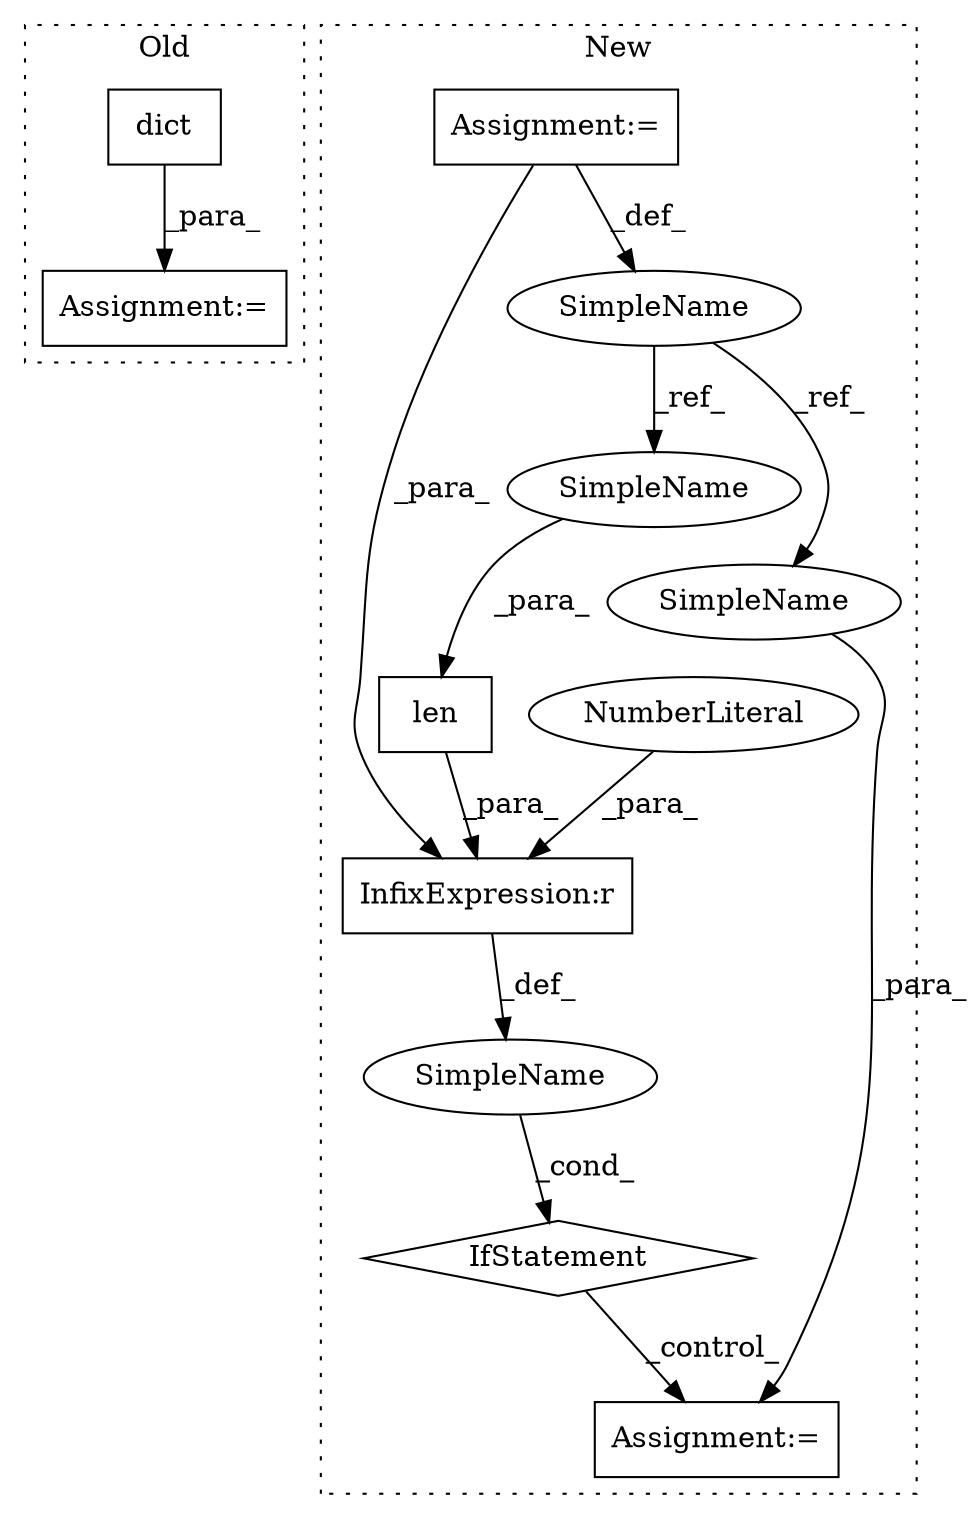 digraph G {
subgraph cluster0 {
1 [label="dict" a="32" s="5454,5499" l="5,1" shape="box"];
3 [label="Assignment:=" a="7" s="5453" l="1" shape="box"];
label = "Old";
style="dotted";
}
subgraph cluster1 {
2 [label="len" a="32" s="5442,5450" l="4,1" shape="box"];
4 [label="IfStatement" a="25" s="5438,5456" l="4,2" shape="diamond"];
5 [label="InfixExpression:r" a="27" s="5451" l="4" shape="box"];
6 [label="NumberLiteral" a="34" s="5455" l="1" shape="ellipse"];
7 [label="Assignment:=" a="7" s="5393" l="1" shape="box"];
8 [label="Assignment:=" a="7" s="5522" l="2" shape="box"];
9 [label="SimpleName" a="42" s="5389" l="4" shape="ellipse"];
10 [label="SimpleName" a="42" s="" l="" shape="ellipse"];
11 [label="SimpleName" a="42" s="5524" l="4" shape="ellipse"];
12 [label="SimpleName" a="42" s="5446" l="4" shape="ellipse"];
label = "New";
style="dotted";
}
1 -> 3 [label="_para_"];
2 -> 5 [label="_para_"];
4 -> 8 [label="_control_"];
5 -> 10 [label="_def_"];
6 -> 5 [label="_para_"];
7 -> 5 [label="_para_"];
7 -> 9 [label="_def_"];
9 -> 12 [label="_ref_"];
9 -> 11 [label="_ref_"];
10 -> 4 [label="_cond_"];
11 -> 8 [label="_para_"];
12 -> 2 [label="_para_"];
}